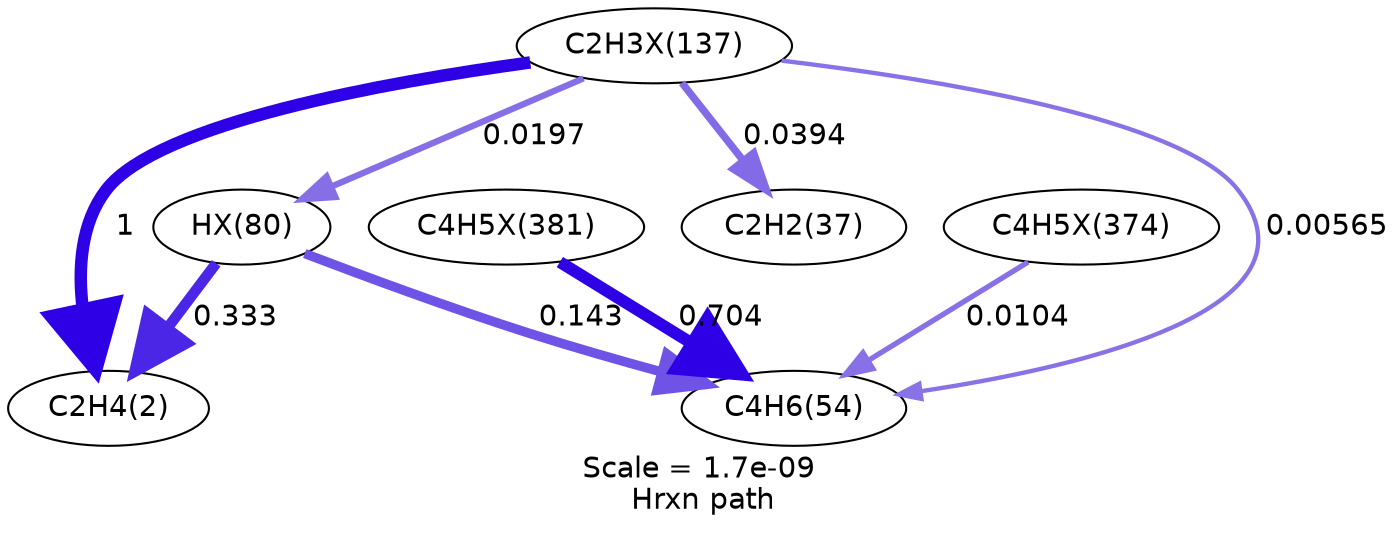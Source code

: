digraph reaction_paths {
center=1;
s22 -> s5[fontname="Helvetica", style="setlinewidth(5.17)", arrowsize=2.59, color="0.7, 0.833, 0.9"
, label=" 0.333"];
s23 -> s5[fontname="Helvetica", style="setlinewidth(6)", arrowsize=3, color="0.7, 1.5, 0.9"
, label=" 1"];
s23 -> s22[fontname="Helvetica", style="setlinewidth(3.04)", arrowsize=1.52, color="0.7, 0.52, 0.9"
, label=" 0.0197"];
s22 -> s15[fontname="Helvetica", style="setlinewidth(4.53)", arrowsize=2.27, color="0.7, 0.643, 0.9"
, label=" 0.143"];
s23 -> s14[fontname="Helvetica", style="setlinewidth(3.56)", arrowsize=1.78, color="0.7, 0.539, 0.9"
, label=" 0.0394"];
s23 -> s15[fontname="Helvetica", style="setlinewidth(2.09)", arrowsize=1.05, color="0.7, 0.506, 0.9"
, label=" 0.00565"];
s29 -> s15[fontname="Helvetica", style="setlinewidth(5.74)", arrowsize=2.87, color="0.7, 1.2, 0.9"
, label=" 0.704"];
s28 -> s15[fontname="Helvetica", style="setlinewidth(2.56)", arrowsize=1.28, color="0.7, 0.51, 0.9"
, label=" 0.0104"];
s5 [ fontname="Helvetica", label="C2H4(2)"];
s14 [ fontname="Helvetica", label="C2H2(37)"];
s15 [ fontname="Helvetica", label="C4H6(54)"];
s22 [ fontname="Helvetica", label="HX(80)"];
s23 [ fontname="Helvetica", label="C2H3X(137)"];
s28 [ fontname="Helvetica", label="C4H5X(374)"];
s29 [ fontname="Helvetica", label="C4H5X(381)"];
 label = "Scale = 1.7e-09\l Hrxn path";
 fontname = "Helvetica";
}
